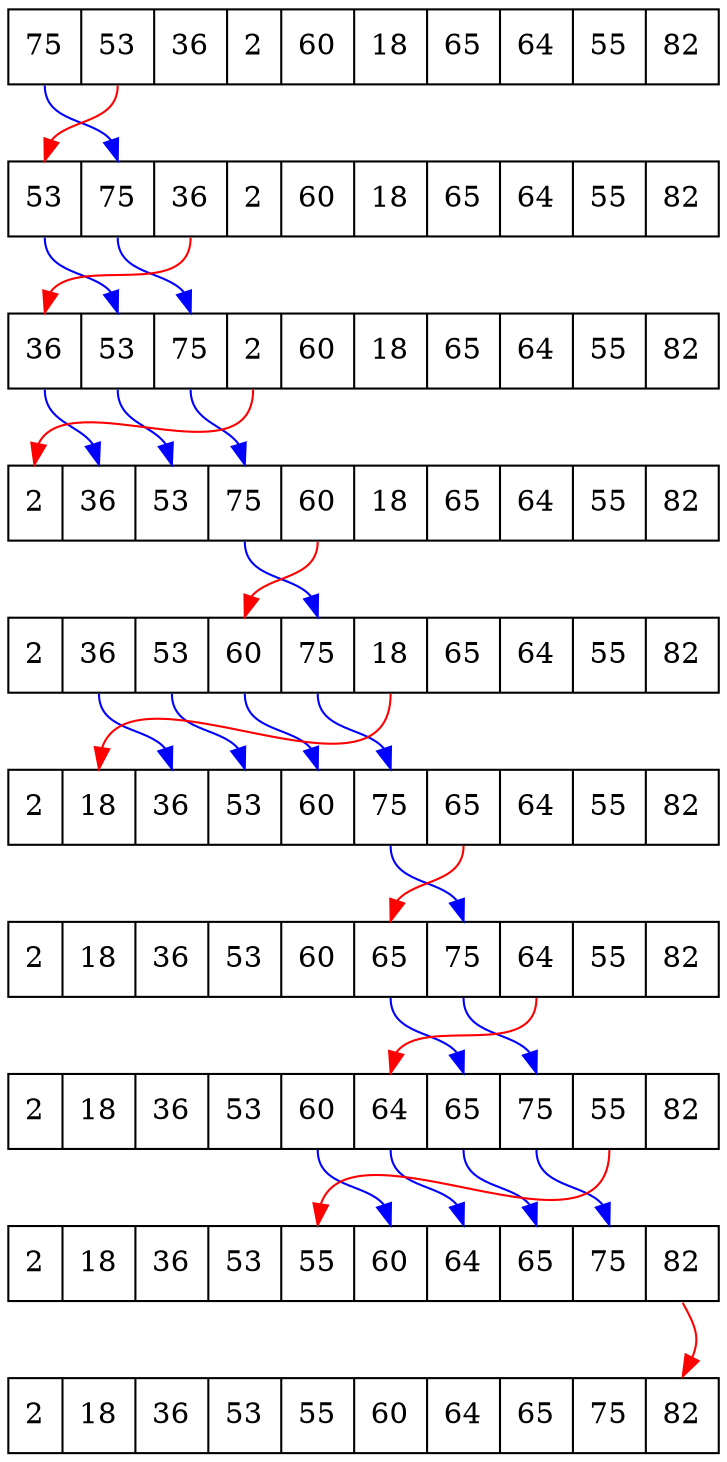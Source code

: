 digraph G
{
        node [shape = record];
node0 [ label = "<f0> 75| <f1> 53| <f2> 36| <f3> 2| <f4> 60| <f5> 18| <f6> 65| <f7> 64| <f8> 55| <f9> 82"];
node0:f0 -> node1:f1 [color=blue];
node1 [ label = "<f0> 53| <f1> 75| <f2> 36| <f3> 2| <f4> 60| <f5> 18| <f6> 65| <f7> 64| <f8> 55| <f9> 82"];
node1:f0 -> node2:f0 [style=invis];
node1:f1 -> node2:f1 [style=invis];
node1:f2 -> node2:f2 [style=invis];
node1:f3 -> node2:f3 [style=invis];
node1:f4 -> node2:f4 [style=invis];
node1:f5 -> node2:f5 [style=invis];
node1:f6 -> node2:f6 [style=invis];
node1:f7 -> node2:f7 [style=invis];
node1:f8 -> node2:f8 [style=invis];
node1:f9 -> node2:f9 [style=invis];
node0:f1 -> node1:f0 [color=red];
node1:f1 -> node2:f2 [color=blue];
node1:f0 -> node2:f1 [color=blue];
node2 [ label = "<f0> 36| <f1> 53| <f2> 75| <f3> 2| <f4> 60| <f5> 18| <f6> 65| <f7> 64| <f8> 55| <f9> 82"];
node2:f0 -> node3:f0 [style=invis];
node2:f1 -> node3:f1 [style=invis];
node2:f2 -> node3:f2 [style=invis];
node2:f3 -> node3:f3 [style=invis];
node2:f4 -> node3:f4 [style=invis];
node2:f5 -> node3:f5 [style=invis];
node2:f6 -> node3:f6 [style=invis];
node2:f7 -> node3:f7 [style=invis];
node2:f8 -> node3:f8 [style=invis];
node2:f9 -> node3:f9 [style=invis];
node1:f2 -> node2:f0 [color=red];
node2:f2 -> node3:f3 [color=blue];
node2:f1 -> node3:f2 [color=blue];
node2:f0 -> node3:f1 [color=blue];
node3 [ label = "<f0> 2| <f1> 36| <f2> 53| <f3> 75| <f4> 60| <f5> 18| <f6> 65| <f7> 64| <f8> 55| <f9> 82"];
node3:f0 -> node4:f0 [style=invis];
node3:f1 -> node4:f1 [style=invis];
node3:f2 -> node4:f2 [style=invis];
node3:f3 -> node4:f3 [style=invis];
node3:f4 -> node4:f4 [style=invis];
node3:f5 -> node4:f5 [style=invis];
node3:f6 -> node4:f6 [style=invis];
node3:f7 -> node4:f7 [style=invis];
node3:f8 -> node4:f8 [style=invis];
node3:f9 -> node4:f9 [style=invis];
node2:f3 -> node3:f0 [color=red];
node3:f3 -> node4:f4 [color=blue];
node4 [ label = "<f0> 2| <f1> 36| <f2> 53| <f3> 60| <f4> 75| <f5> 18| <f6> 65| <f7> 64| <f8> 55| <f9> 82"];
node4:f0 -> node5:f0 [style=invis];
node4:f1 -> node5:f1 [style=invis];
node4:f2 -> node5:f2 [style=invis];
node4:f3 -> node5:f3 [style=invis];
node4:f4 -> node5:f4 [style=invis];
node4:f5 -> node5:f5 [style=invis];
node4:f6 -> node5:f6 [style=invis];
node4:f7 -> node5:f7 [style=invis];
node4:f8 -> node5:f8 [style=invis];
node4:f9 -> node5:f9 [style=invis];
node3:f4 -> node4:f3 [color=red];
node4:f4 -> node5:f5 [color=blue];
node4:f3 -> node5:f4 [color=blue];
node4:f2 -> node5:f3 [color=blue];
node4:f1 -> node5:f2 [color=blue];
node5 [ label = "<f0> 2| <f1> 18| <f2> 36| <f3> 53| <f4> 60| <f5> 75| <f6> 65| <f7> 64| <f8> 55| <f9> 82"];
node5:f0 -> node6:f0 [style=invis];
node5:f1 -> node6:f1 [style=invis];
node5:f2 -> node6:f2 [style=invis];
node5:f3 -> node6:f3 [style=invis];
node5:f4 -> node6:f4 [style=invis];
node5:f5 -> node6:f5 [style=invis];
node5:f6 -> node6:f6 [style=invis];
node5:f7 -> node6:f7 [style=invis];
node5:f8 -> node6:f8 [style=invis];
node5:f9 -> node6:f9 [style=invis];
node4:f5 -> node5:f1 [color=red];
node5:f5 -> node6:f6 [color=blue];
node6 [ label = "<f0> 2| <f1> 18| <f2> 36| <f3> 53| <f4> 60| <f5> 65| <f6> 75| <f7> 64| <f8> 55| <f9> 82"];
node6:f0 -> node7:f0 [style=invis];
node6:f1 -> node7:f1 [style=invis];
node6:f2 -> node7:f2 [style=invis];
node6:f3 -> node7:f3 [style=invis];
node6:f4 -> node7:f4 [style=invis];
node6:f5 -> node7:f5 [style=invis];
node6:f6 -> node7:f6 [style=invis];
node6:f7 -> node7:f7 [style=invis];
node6:f8 -> node7:f8 [style=invis];
node6:f9 -> node7:f9 [style=invis];
node5:f6 -> node6:f5 [color=red];
node6:f6 -> node7:f7 [color=blue];
node6:f5 -> node7:f6 [color=blue];
node7 [ label = "<f0> 2| <f1> 18| <f2> 36| <f3> 53| <f4> 60| <f5> 64| <f6> 65| <f7> 75| <f8> 55| <f9> 82"];
node7:f0 -> node8:f0 [style=invis];
node7:f1 -> node8:f1 [style=invis];
node7:f2 -> node8:f2 [style=invis];
node7:f3 -> node8:f3 [style=invis];
node7:f4 -> node8:f4 [style=invis];
node7:f5 -> node8:f5 [style=invis];
node7:f6 -> node8:f6 [style=invis];
node7:f7 -> node8:f7 [style=invis];
node7:f8 -> node8:f8 [style=invis];
node7:f9 -> node8:f9 [style=invis];
node6:f7 -> node7:f5 [color=red];
node7:f7 -> node8:f8 [color=blue];
node7:f6 -> node8:f7 [color=blue];
node7:f5 -> node8:f6 [color=blue];
node7:f4 -> node8:f5 [color=blue];
node8 [ label = "<f0> 2| <f1> 18| <f2> 36| <f3> 53| <f4> 55| <f5> 60| <f6> 64| <f7> 65| <f8> 75| <f9> 82"];
node8:f0 -> node9:f0 [style=invis];
node8:f1 -> node9:f1 [style=invis];
node8:f2 -> node9:f2 [style=invis];
node8:f3 -> node9:f3 [style=invis];
node8:f4 -> node9:f4 [style=invis];
node8:f5 -> node9:f5 [style=invis];
node8:f6 -> node9:f6 [style=invis];
node8:f7 -> node9:f7 [style=invis];
node8:f8 -> node9:f8 [style=invis];
node8:f9 -> node9:f9 [style=invis];
node7:f8 -> node8:f4 [color=red];
node9 [ label = "<f0> 2| <f1> 18| <f2> 36| <f3> 53| <f4> 55| <f5> 60| <f6> 64| <f7> 65| <f8> 75| <f9> 82"];
node8:f9 -> node9:f9 [color=red];
}